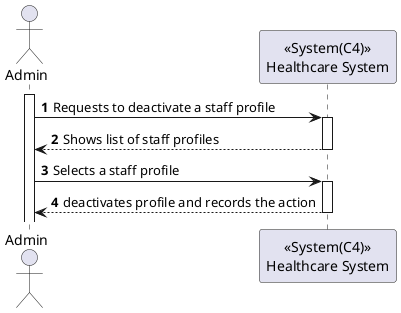 ﻿@startuml
autonumber
actor Admin as admin
participant "<<System(C4)>>\nHealthcare System" as sys

activate admin
admin -> sys: Requests to deactivate a staff profile
activate sys
sys --> admin: Shows list of staff profiles
deactivate sys
admin -> sys: Selects a staff profile
activate sys
sys --> admin: deactivates profile and records the action 
deactivate sys
@enduml